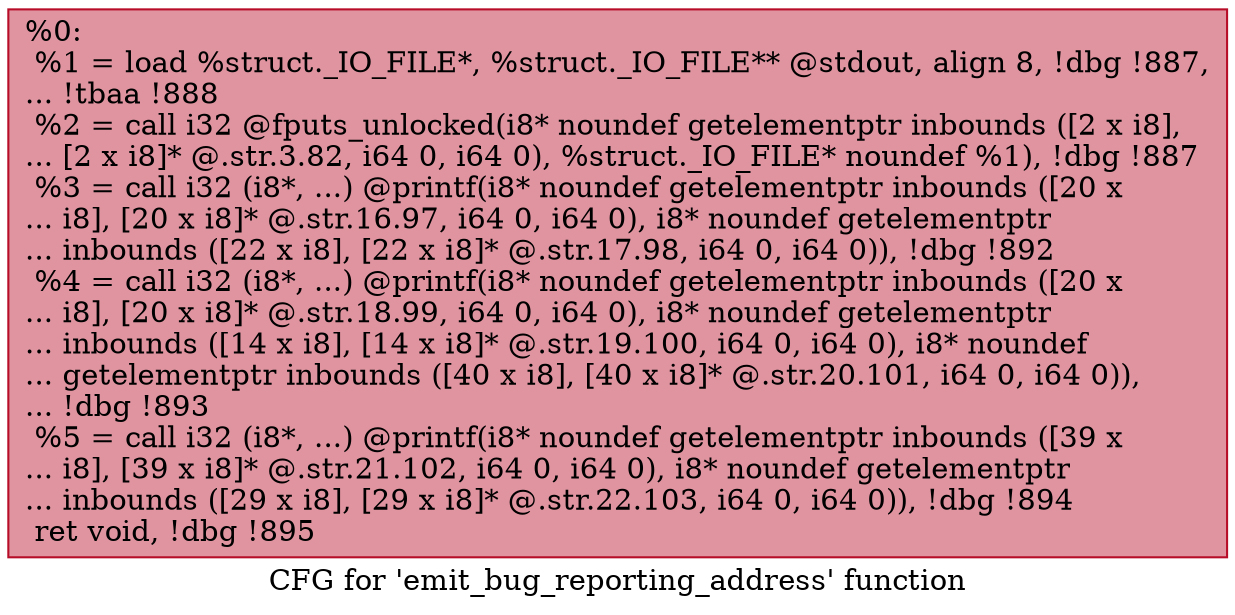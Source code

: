 digraph "CFG for 'emit_bug_reporting_address' function" {
	label="CFG for 'emit_bug_reporting_address' function";

	Node0xf296d0 [shape=record,color="#b70d28ff", style=filled, fillcolor="#b70d2870",label="{%0:\l  %1 = load %struct._IO_FILE*, %struct._IO_FILE** @stdout, align 8, !dbg !887,\l... !tbaa !888\l  %2 = call i32 @fputs_unlocked(i8* noundef getelementptr inbounds ([2 x i8],\l... [2 x i8]* @.str.3.82, i64 0, i64 0), %struct._IO_FILE* noundef %1), !dbg !887\l  %3 = call i32 (i8*, ...) @printf(i8* noundef getelementptr inbounds ([20 x\l... i8], [20 x i8]* @.str.16.97, i64 0, i64 0), i8* noundef getelementptr\l... inbounds ([22 x i8], [22 x i8]* @.str.17.98, i64 0, i64 0)), !dbg !892\l  %4 = call i32 (i8*, ...) @printf(i8* noundef getelementptr inbounds ([20 x\l... i8], [20 x i8]* @.str.18.99, i64 0, i64 0), i8* noundef getelementptr\l... inbounds ([14 x i8], [14 x i8]* @.str.19.100, i64 0, i64 0), i8* noundef\l... getelementptr inbounds ([40 x i8], [40 x i8]* @.str.20.101, i64 0, i64 0)),\l... !dbg !893\l  %5 = call i32 (i8*, ...) @printf(i8* noundef getelementptr inbounds ([39 x\l... i8], [39 x i8]* @.str.21.102, i64 0, i64 0), i8* noundef getelementptr\l... inbounds ([29 x i8], [29 x i8]* @.str.22.103, i64 0, i64 0)), !dbg !894\l  ret void, !dbg !895\l}"];
}
